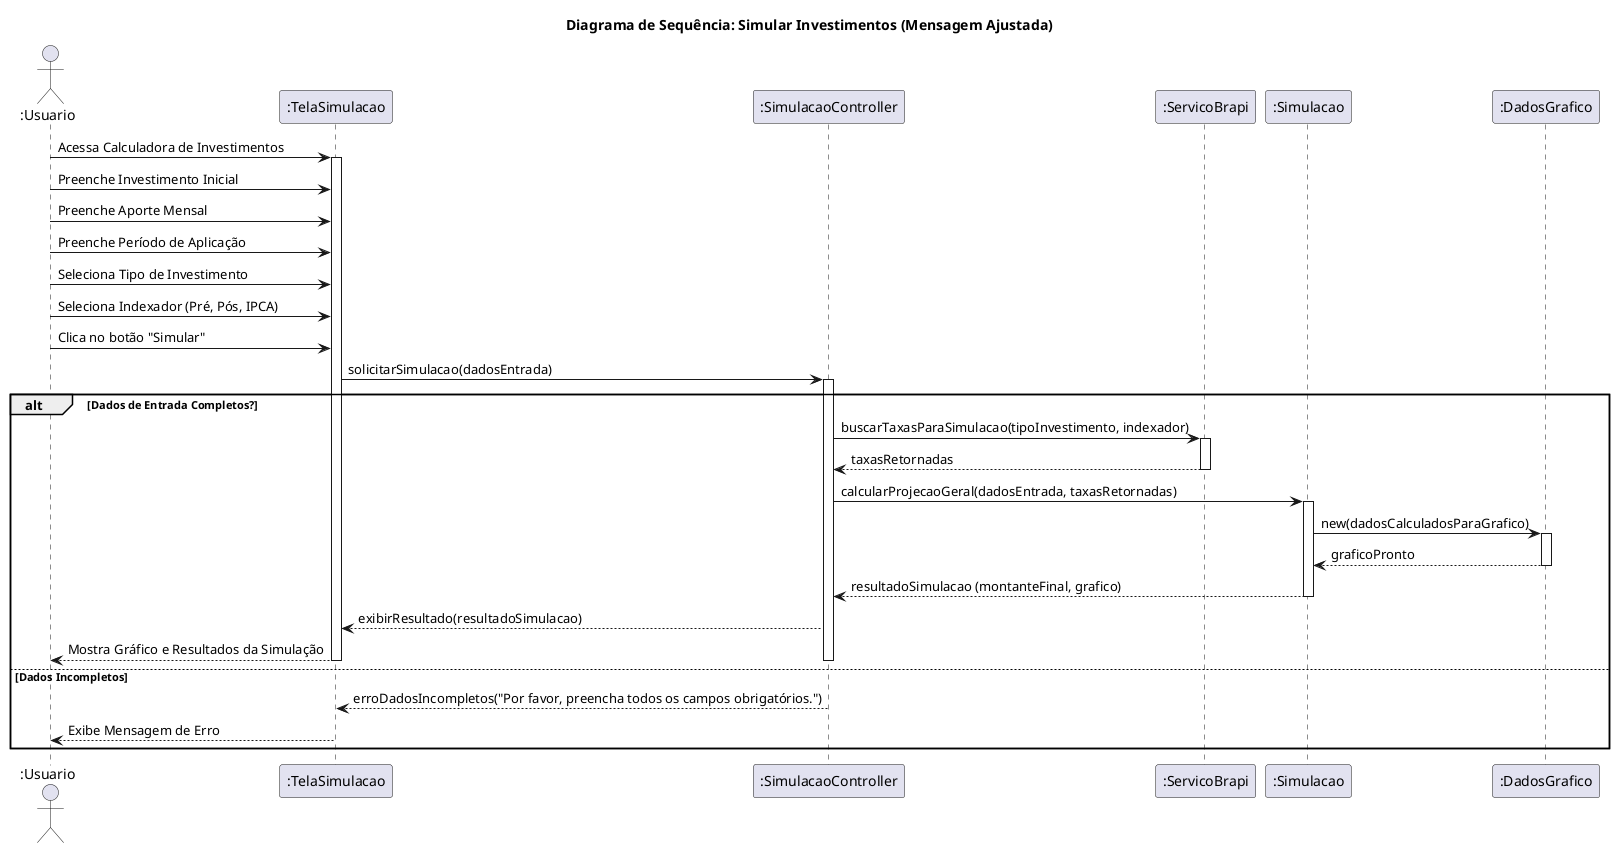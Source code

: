 @startuml

title Diagrama de Sequência: Simular Investimentos (Mensagem Ajustada)

actor ":Usuario" as User
participant ":TelaSimulacao" as Tela
participant ":SimulacaoController" as Controller
participant ":ServicoBrapi" as Brapi
participant ":Simulacao" as SimulacaoObj
participant ":DadosGrafico" as Grafico

User -> Tela: Acessa Calculadora de Investimentos
activate Tela

User -> Tela: Preenche Investimento Inicial
User -> Tela: Preenche Aporte Mensal
User -> Tela: Preenche Período de Aplicação
User -> Tela: Seleciona Tipo de Investimento
User -> Tela: Seleciona Indexador (Pré, Pós, IPCA)
User -> Tela: Clica no botão "Simular"

Tela -> Controller: solicitarSimulacao(dadosEntrada)
activate Controller

alt Dados de Entrada Completos?

    Controller -> Brapi: buscarTaxasParaSimulacao(tipoInvestimento, indexador)
    activate Brapi
    Brapi --> Controller: taxasRetornadas
    deactivate Brapi

    Controller -> SimulacaoObj: calcularProjecaoGeral(dadosEntrada, taxasRetornadas)
    activate SimulacaoObj

    create participant ":DadosGrafico" as Grafico
    SimulacaoObj -> Grafico : new(dadosCalculadosParaGrafico)
    activate Grafico
    Grafico --> SimulacaoObj : graficoPronto
    deactivate Grafico
    
    SimulacaoObj --> Controller: resultadoSimulacao (montanteFinal, grafico)
    deactivate SimulacaoObj

    Controller --> Tela: exibirResultado(resultadoSimulacao)
    Tela --> User: Mostra Gráfico e Resultados da Simulação
    deactivate Tela 
    deactivate Controller

else Dados Incompletos

    Controller --> Tela: erroDadosIncompletos("Por favor, preencha todos os campos obrigatórios.")
    Tela --> User: Exibe Mensagem de Erro
    deactivate Controller 

end

@enduml